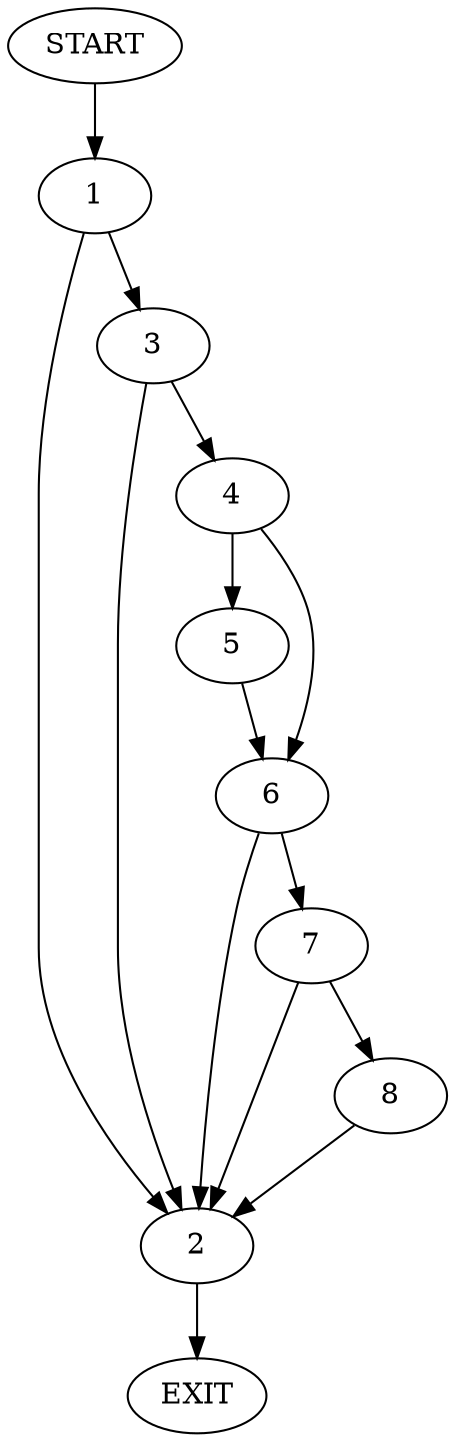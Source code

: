 digraph {
0 [label="START"]
9 [label="EXIT"]
0 -> 1
1 -> 2
1 -> 3
2 -> 9
3 -> 4
3 -> 2
4 -> 5
4 -> 6
6 -> 2
6 -> 7
5 -> 6
7 -> 2
7 -> 8
8 -> 2
}
